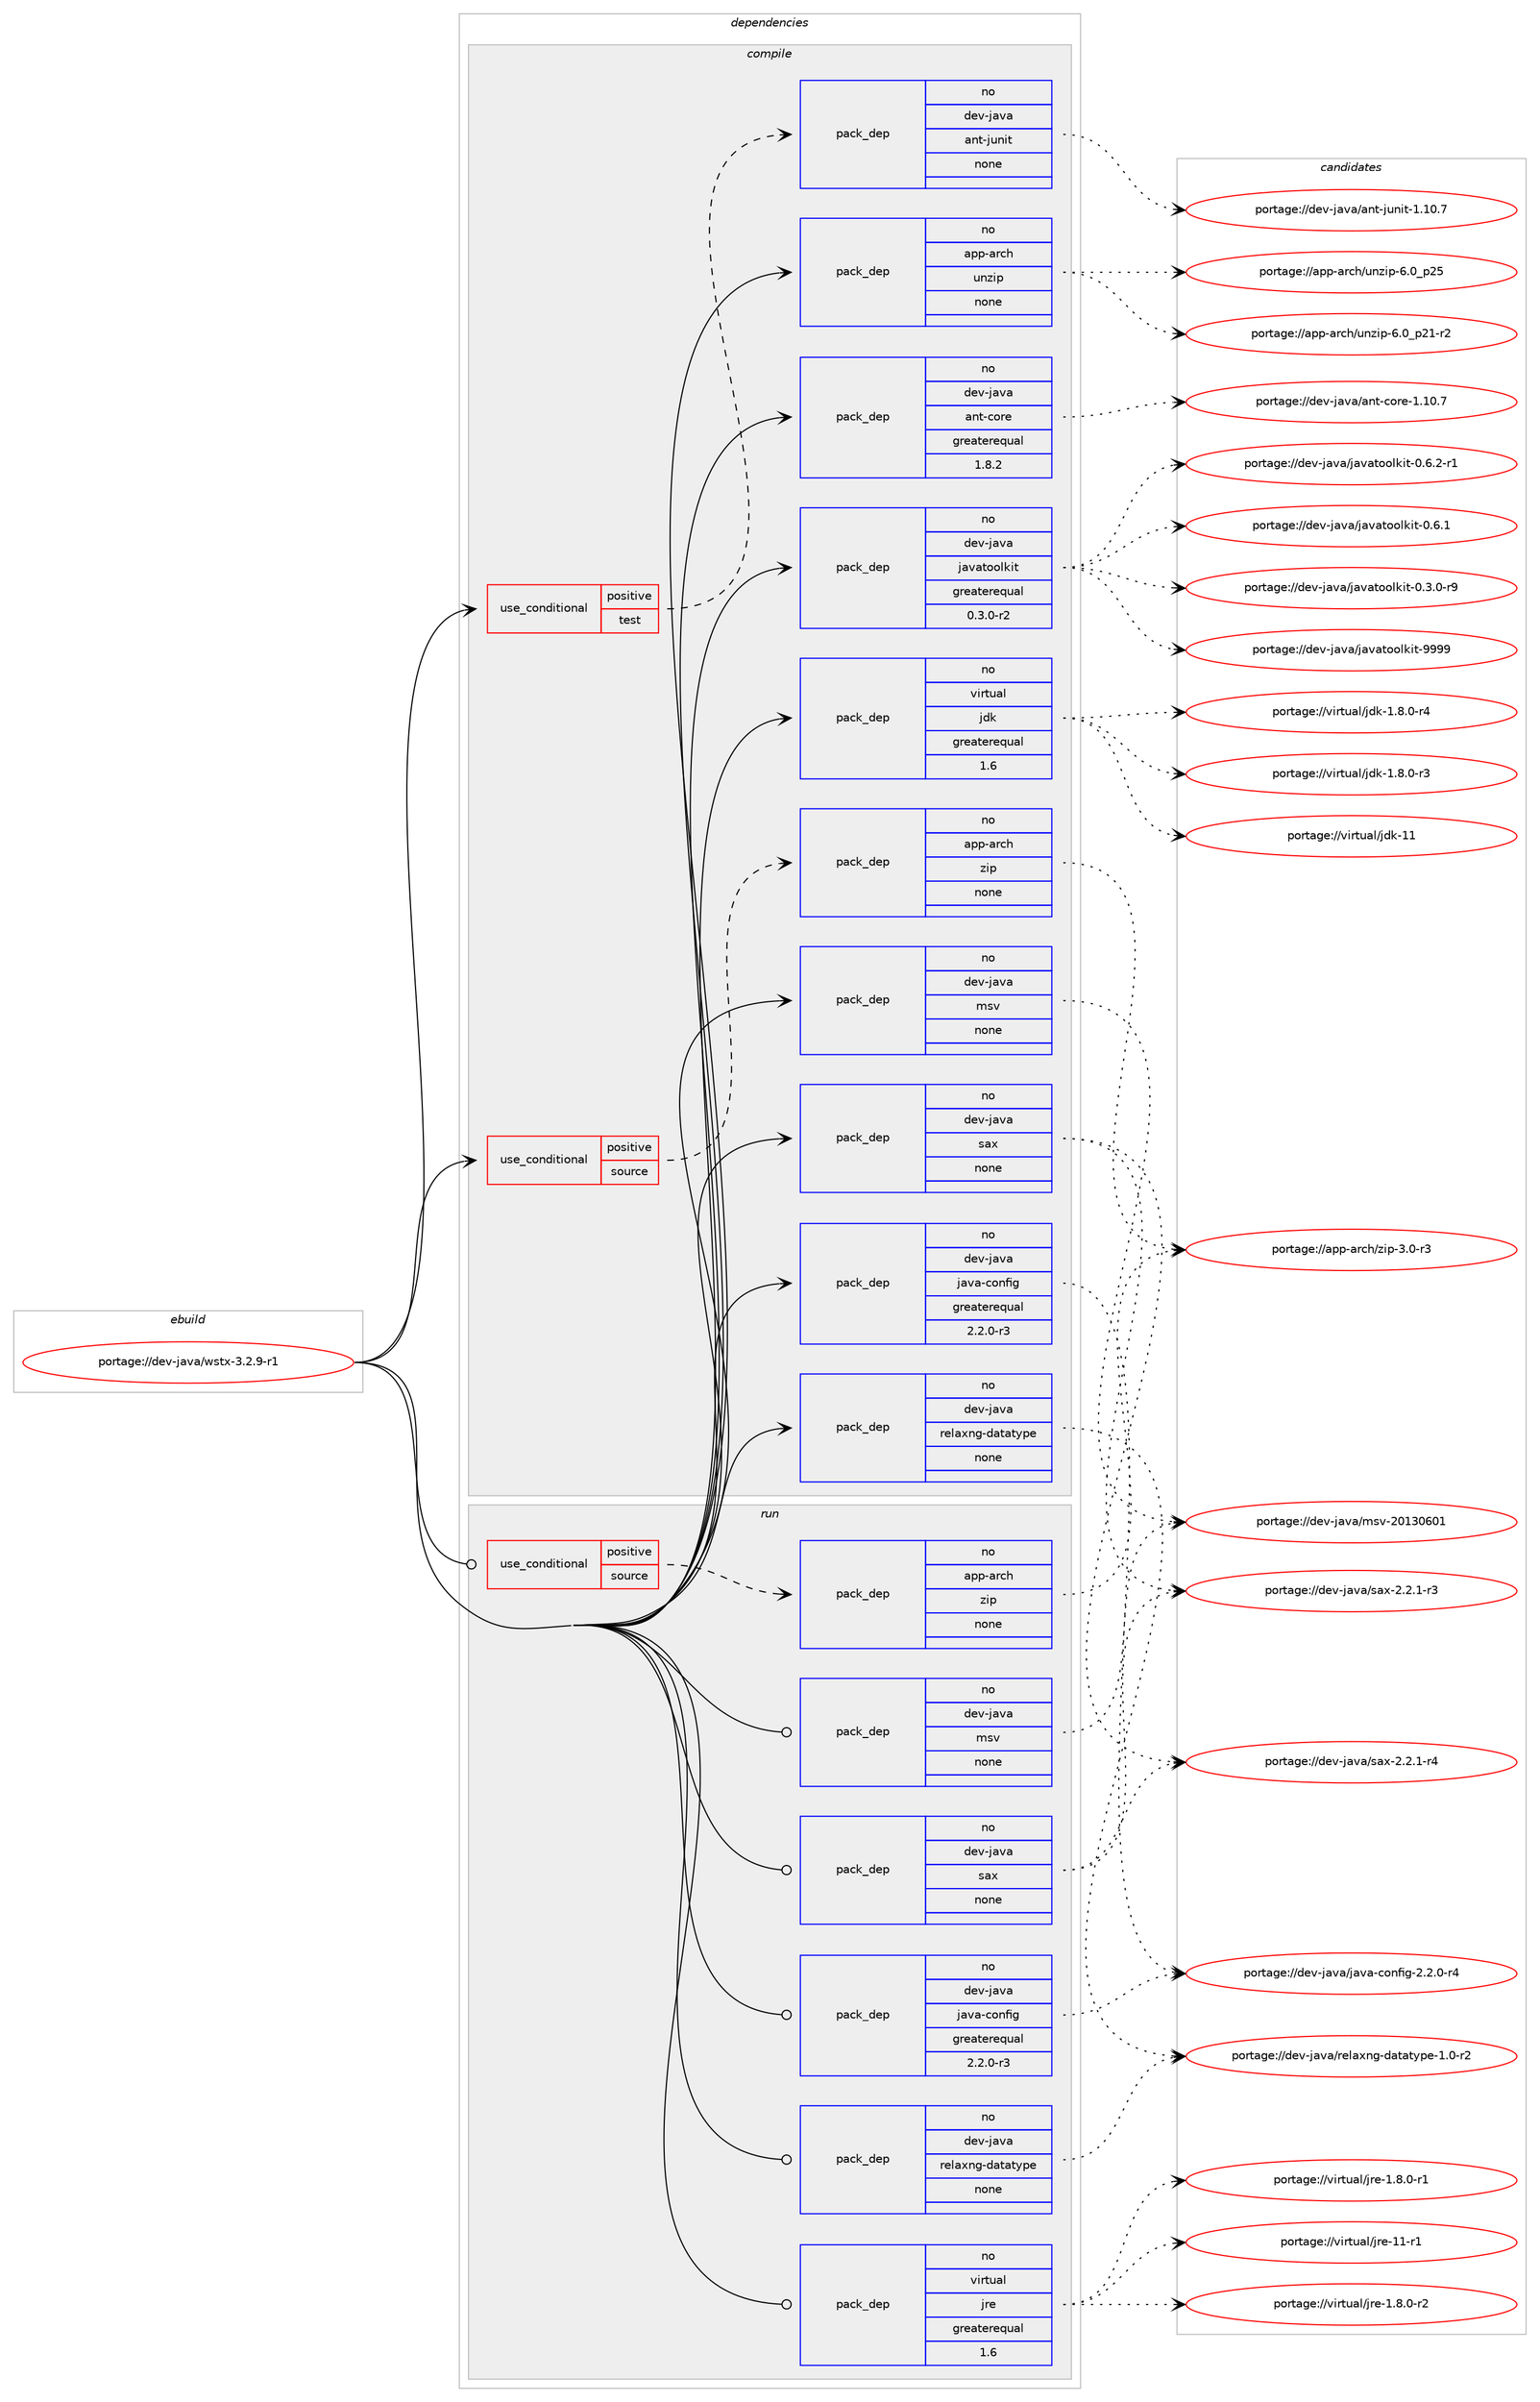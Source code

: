digraph prolog {

# *************
# Graph options
# *************

newrank=true;
concentrate=true;
compound=true;
graph [rankdir=LR,fontname=Helvetica,fontsize=10,ranksep=1.5];#, ranksep=2.5, nodesep=0.2];
edge  [arrowhead=vee];
node  [fontname=Helvetica,fontsize=10];

# **********
# The ebuild
# **********

subgraph cluster_leftcol {
color=gray;
label=<<i>ebuild</i>>;
id [label="portage://dev-java/wstx-3.2.9-r1", color=red, width=4, href="../dev-java/wstx-3.2.9-r1.svg"];
}

# ****************
# The dependencies
# ****************

subgraph cluster_midcol {
color=gray;
label=<<i>dependencies</i>>;
subgraph cluster_compile {
fillcolor="#eeeeee";
style=filled;
label=<<i>compile</i>>;
subgraph cond129067 {
dependency525176 [label=<<TABLE BORDER="0" CELLBORDER="1" CELLSPACING="0" CELLPADDING="4"><TR><TD ROWSPAN="3" CELLPADDING="10">use_conditional</TD></TR><TR><TD>positive</TD></TR><TR><TD>source</TD></TR></TABLE>>, shape=none, color=red];
subgraph pack390513 {
dependency525177 [label=<<TABLE BORDER="0" CELLBORDER="1" CELLSPACING="0" CELLPADDING="4" WIDTH="220"><TR><TD ROWSPAN="6" CELLPADDING="30">pack_dep</TD></TR><TR><TD WIDTH="110">no</TD></TR><TR><TD>app-arch</TD></TR><TR><TD>zip</TD></TR><TR><TD>none</TD></TR><TR><TD></TD></TR></TABLE>>, shape=none, color=blue];
}
dependency525176:e -> dependency525177:w [weight=20,style="dashed",arrowhead="vee"];
}
id:e -> dependency525176:w [weight=20,style="solid",arrowhead="vee"];
subgraph cond129068 {
dependency525178 [label=<<TABLE BORDER="0" CELLBORDER="1" CELLSPACING="0" CELLPADDING="4"><TR><TD ROWSPAN="3" CELLPADDING="10">use_conditional</TD></TR><TR><TD>positive</TD></TR><TR><TD>test</TD></TR></TABLE>>, shape=none, color=red];
subgraph pack390514 {
dependency525179 [label=<<TABLE BORDER="0" CELLBORDER="1" CELLSPACING="0" CELLPADDING="4" WIDTH="220"><TR><TD ROWSPAN="6" CELLPADDING="30">pack_dep</TD></TR><TR><TD WIDTH="110">no</TD></TR><TR><TD>dev-java</TD></TR><TR><TD>ant-junit</TD></TR><TR><TD>none</TD></TR><TR><TD></TD></TR></TABLE>>, shape=none, color=blue];
}
dependency525178:e -> dependency525179:w [weight=20,style="dashed",arrowhead="vee"];
}
id:e -> dependency525178:w [weight=20,style="solid",arrowhead="vee"];
subgraph pack390515 {
dependency525180 [label=<<TABLE BORDER="0" CELLBORDER="1" CELLSPACING="0" CELLPADDING="4" WIDTH="220"><TR><TD ROWSPAN="6" CELLPADDING="30">pack_dep</TD></TR><TR><TD WIDTH="110">no</TD></TR><TR><TD>app-arch</TD></TR><TR><TD>unzip</TD></TR><TR><TD>none</TD></TR><TR><TD></TD></TR></TABLE>>, shape=none, color=blue];
}
id:e -> dependency525180:w [weight=20,style="solid",arrowhead="vee"];
subgraph pack390516 {
dependency525181 [label=<<TABLE BORDER="0" CELLBORDER="1" CELLSPACING="0" CELLPADDING="4" WIDTH="220"><TR><TD ROWSPAN="6" CELLPADDING="30">pack_dep</TD></TR><TR><TD WIDTH="110">no</TD></TR><TR><TD>dev-java</TD></TR><TR><TD>ant-core</TD></TR><TR><TD>greaterequal</TD></TR><TR><TD>1.8.2</TD></TR></TABLE>>, shape=none, color=blue];
}
id:e -> dependency525181:w [weight=20,style="solid",arrowhead="vee"];
subgraph pack390517 {
dependency525182 [label=<<TABLE BORDER="0" CELLBORDER="1" CELLSPACING="0" CELLPADDING="4" WIDTH="220"><TR><TD ROWSPAN="6" CELLPADDING="30">pack_dep</TD></TR><TR><TD WIDTH="110">no</TD></TR><TR><TD>dev-java</TD></TR><TR><TD>java-config</TD></TR><TR><TD>greaterequal</TD></TR><TR><TD>2.2.0-r3</TD></TR></TABLE>>, shape=none, color=blue];
}
id:e -> dependency525182:w [weight=20,style="solid",arrowhead="vee"];
subgraph pack390518 {
dependency525183 [label=<<TABLE BORDER="0" CELLBORDER="1" CELLSPACING="0" CELLPADDING="4" WIDTH="220"><TR><TD ROWSPAN="6" CELLPADDING="30">pack_dep</TD></TR><TR><TD WIDTH="110">no</TD></TR><TR><TD>dev-java</TD></TR><TR><TD>javatoolkit</TD></TR><TR><TD>greaterequal</TD></TR><TR><TD>0.3.0-r2</TD></TR></TABLE>>, shape=none, color=blue];
}
id:e -> dependency525183:w [weight=20,style="solid",arrowhead="vee"];
subgraph pack390519 {
dependency525184 [label=<<TABLE BORDER="0" CELLBORDER="1" CELLSPACING="0" CELLPADDING="4" WIDTH="220"><TR><TD ROWSPAN="6" CELLPADDING="30">pack_dep</TD></TR><TR><TD WIDTH="110">no</TD></TR><TR><TD>dev-java</TD></TR><TR><TD>msv</TD></TR><TR><TD>none</TD></TR><TR><TD></TD></TR></TABLE>>, shape=none, color=blue];
}
id:e -> dependency525184:w [weight=20,style="solid",arrowhead="vee"];
subgraph pack390520 {
dependency525185 [label=<<TABLE BORDER="0" CELLBORDER="1" CELLSPACING="0" CELLPADDING="4" WIDTH="220"><TR><TD ROWSPAN="6" CELLPADDING="30">pack_dep</TD></TR><TR><TD WIDTH="110">no</TD></TR><TR><TD>dev-java</TD></TR><TR><TD>relaxng-datatype</TD></TR><TR><TD>none</TD></TR><TR><TD></TD></TR></TABLE>>, shape=none, color=blue];
}
id:e -> dependency525185:w [weight=20,style="solid",arrowhead="vee"];
subgraph pack390521 {
dependency525186 [label=<<TABLE BORDER="0" CELLBORDER="1" CELLSPACING="0" CELLPADDING="4" WIDTH="220"><TR><TD ROWSPAN="6" CELLPADDING="30">pack_dep</TD></TR><TR><TD WIDTH="110">no</TD></TR><TR><TD>dev-java</TD></TR><TR><TD>sax</TD></TR><TR><TD>none</TD></TR><TR><TD></TD></TR></TABLE>>, shape=none, color=blue];
}
id:e -> dependency525186:w [weight=20,style="solid",arrowhead="vee"];
subgraph pack390522 {
dependency525187 [label=<<TABLE BORDER="0" CELLBORDER="1" CELLSPACING="0" CELLPADDING="4" WIDTH="220"><TR><TD ROWSPAN="6" CELLPADDING="30">pack_dep</TD></TR><TR><TD WIDTH="110">no</TD></TR><TR><TD>virtual</TD></TR><TR><TD>jdk</TD></TR><TR><TD>greaterequal</TD></TR><TR><TD>1.6</TD></TR></TABLE>>, shape=none, color=blue];
}
id:e -> dependency525187:w [weight=20,style="solid",arrowhead="vee"];
}
subgraph cluster_compileandrun {
fillcolor="#eeeeee";
style=filled;
label=<<i>compile and run</i>>;
}
subgraph cluster_run {
fillcolor="#eeeeee";
style=filled;
label=<<i>run</i>>;
subgraph cond129069 {
dependency525188 [label=<<TABLE BORDER="0" CELLBORDER="1" CELLSPACING="0" CELLPADDING="4"><TR><TD ROWSPAN="3" CELLPADDING="10">use_conditional</TD></TR><TR><TD>positive</TD></TR><TR><TD>source</TD></TR></TABLE>>, shape=none, color=red];
subgraph pack390523 {
dependency525189 [label=<<TABLE BORDER="0" CELLBORDER="1" CELLSPACING="0" CELLPADDING="4" WIDTH="220"><TR><TD ROWSPAN="6" CELLPADDING="30">pack_dep</TD></TR><TR><TD WIDTH="110">no</TD></TR><TR><TD>app-arch</TD></TR><TR><TD>zip</TD></TR><TR><TD>none</TD></TR><TR><TD></TD></TR></TABLE>>, shape=none, color=blue];
}
dependency525188:e -> dependency525189:w [weight=20,style="dashed",arrowhead="vee"];
}
id:e -> dependency525188:w [weight=20,style="solid",arrowhead="odot"];
subgraph pack390524 {
dependency525190 [label=<<TABLE BORDER="0" CELLBORDER="1" CELLSPACING="0" CELLPADDING="4" WIDTH="220"><TR><TD ROWSPAN="6" CELLPADDING="30">pack_dep</TD></TR><TR><TD WIDTH="110">no</TD></TR><TR><TD>dev-java</TD></TR><TR><TD>java-config</TD></TR><TR><TD>greaterequal</TD></TR><TR><TD>2.2.0-r3</TD></TR></TABLE>>, shape=none, color=blue];
}
id:e -> dependency525190:w [weight=20,style="solid",arrowhead="odot"];
subgraph pack390525 {
dependency525191 [label=<<TABLE BORDER="0" CELLBORDER="1" CELLSPACING="0" CELLPADDING="4" WIDTH="220"><TR><TD ROWSPAN="6" CELLPADDING="30">pack_dep</TD></TR><TR><TD WIDTH="110">no</TD></TR><TR><TD>dev-java</TD></TR><TR><TD>msv</TD></TR><TR><TD>none</TD></TR><TR><TD></TD></TR></TABLE>>, shape=none, color=blue];
}
id:e -> dependency525191:w [weight=20,style="solid",arrowhead="odot"];
subgraph pack390526 {
dependency525192 [label=<<TABLE BORDER="0" CELLBORDER="1" CELLSPACING="0" CELLPADDING="4" WIDTH="220"><TR><TD ROWSPAN="6" CELLPADDING="30">pack_dep</TD></TR><TR><TD WIDTH="110">no</TD></TR><TR><TD>dev-java</TD></TR><TR><TD>relaxng-datatype</TD></TR><TR><TD>none</TD></TR><TR><TD></TD></TR></TABLE>>, shape=none, color=blue];
}
id:e -> dependency525192:w [weight=20,style="solid",arrowhead="odot"];
subgraph pack390527 {
dependency525193 [label=<<TABLE BORDER="0" CELLBORDER="1" CELLSPACING="0" CELLPADDING="4" WIDTH="220"><TR><TD ROWSPAN="6" CELLPADDING="30">pack_dep</TD></TR><TR><TD WIDTH="110">no</TD></TR><TR><TD>dev-java</TD></TR><TR><TD>sax</TD></TR><TR><TD>none</TD></TR><TR><TD></TD></TR></TABLE>>, shape=none, color=blue];
}
id:e -> dependency525193:w [weight=20,style="solid",arrowhead="odot"];
subgraph pack390528 {
dependency525194 [label=<<TABLE BORDER="0" CELLBORDER="1" CELLSPACING="0" CELLPADDING="4" WIDTH="220"><TR><TD ROWSPAN="6" CELLPADDING="30">pack_dep</TD></TR><TR><TD WIDTH="110">no</TD></TR><TR><TD>virtual</TD></TR><TR><TD>jre</TD></TR><TR><TD>greaterequal</TD></TR><TR><TD>1.6</TD></TR></TABLE>>, shape=none, color=blue];
}
id:e -> dependency525194:w [weight=20,style="solid",arrowhead="odot"];
}
}

# **************
# The candidates
# **************

subgraph cluster_choices {
rank=same;
color=gray;
label=<<i>candidates</i>>;

subgraph choice390513 {
color=black;
nodesep=1;
choice9711211245971149910447122105112455146484511451 [label="portage://app-arch/zip-3.0-r3", color=red, width=4,href="../app-arch/zip-3.0-r3.svg"];
dependency525177:e -> choice9711211245971149910447122105112455146484511451:w [style=dotted,weight="100"];
}
subgraph choice390514 {
color=black;
nodesep=1;
choice10010111845106971189747971101164510611711010511645494649484655 [label="portage://dev-java/ant-junit-1.10.7", color=red, width=4,href="../dev-java/ant-junit-1.10.7.svg"];
dependency525179:e -> choice10010111845106971189747971101164510611711010511645494649484655:w [style=dotted,weight="100"];
}
subgraph choice390515 {
color=black;
nodesep=1;
choice971121124597114991044711711012210511245544648951125053 [label="portage://app-arch/unzip-6.0_p25", color=red, width=4,href="../app-arch/unzip-6.0_p25.svg"];
choice9711211245971149910447117110122105112455446489511250494511450 [label="portage://app-arch/unzip-6.0_p21-r2", color=red, width=4,href="../app-arch/unzip-6.0_p21-r2.svg"];
dependency525180:e -> choice971121124597114991044711711012210511245544648951125053:w [style=dotted,weight="100"];
dependency525180:e -> choice9711211245971149910447117110122105112455446489511250494511450:w [style=dotted,weight="100"];
}
subgraph choice390516 {
color=black;
nodesep=1;
choice1001011184510697118974797110116459911111410145494649484655 [label="portage://dev-java/ant-core-1.10.7", color=red, width=4,href="../dev-java/ant-core-1.10.7.svg"];
dependency525181:e -> choice1001011184510697118974797110116459911111410145494649484655:w [style=dotted,weight="100"];
}
subgraph choice390517 {
color=black;
nodesep=1;
choice10010111845106971189747106971189745991111101021051034550465046484511452 [label="portage://dev-java/java-config-2.2.0-r4", color=red, width=4,href="../dev-java/java-config-2.2.0-r4.svg"];
dependency525182:e -> choice10010111845106971189747106971189745991111101021051034550465046484511452:w [style=dotted,weight="100"];
}
subgraph choice390518 {
color=black;
nodesep=1;
choice1001011184510697118974710697118971161111111081071051164557575757 [label="portage://dev-java/javatoolkit-9999", color=red, width=4,href="../dev-java/javatoolkit-9999.svg"];
choice1001011184510697118974710697118971161111111081071051164548465446504511449 [label="portage://dev-java/javatoolkit-0.6.2-r1", color=red, width=4,href="../dev-java/javatoolkit-0.6.2-r1.svg"];
choice100101118451069711897471069711897116111111108107105116454846544649 [label="portage://dev-java/javatoolkit-0.6.1", color=red, width=4,href="../dev-java/javatoolkit-0.6.1.svg"];
choice1001011184510697118974710697118971161111111081071051164548465146484511457 [label="portage://dev-java/javatoolkit-0.3.0-r9", color=red, width=4,href="../dev-java/javatoolkit-0.3.0-r9.svg"];
dependency525183:e -> choice1001011184510697118974710697118971161111111081071051164557575757:w [style=dotted,weight="100"];
dependency525183:e -> choice1001011184510697118974710697118971161111111081071051164548465446504511449:w [style=dotted,weight="100"];
dependency525183:e -> choice100101118451069711897471069711897116111111108107105116454846544649:w [style=dotted,weight="100"];
dependency525183:e -> choice1001011184510697118974710697118971161111111081071051164548465146484511457:w [style=dotted,weight="100"];
}
subgraph choice390519 {
color=black;
nodesep=1;
choice10010111845106971189747109115118455048495148544849 [label="portage://dev-java/msv-20130601", color=red, width=4,href="../dev-java/msv-20130601.svg"];
dependency525184:e -> choice10010111845106971189747109115118455048495148544849:w [style=dotted,weight="100"];
}
subgraph choice390520 {
color=black;
nodesep=1;
choice1001011184510697118974711410110897120110103451009711697116121112101454946484511450 [label="portage://dev-java/relaxng-datatype-1.0-r2", color=red, width=4,href="../dev-java/relaxng-datatype-1.0-r2.svg"];
dependency525185:e -> choice1001011184510697118974711410110897120110103451009711697116121112101454946484511450:w [style=dotted,weight="100"];
}
subgraph choice390521 {
color=black;
nodesep=1;
choice10010111845106971189747115971204550465046494511452 [label="portage://dev-java/sax-2.2.1-r4", color=red, width=4,href="../dev-java/sax-2.2.1-r4.svg"];
choice10010111845106971189747115971204550465046494511451 [label="portage://dev-java/sax-2.2.1-r3", color=red, width=4,href="../dev-java/sax-2.2.1-r3.svg"];
dependency525186:e -> choice10010111845106971189747115971204550465046494511452:w [style=dotted,weight="100"];
dependency525186:e -> choice10010111845106971189747115971204550465046494511451:w [style=dotted,weight="100"];
}
subgraph choice390522 {
color=black;
nodesep=1;
choice1181051141161179710847106100107454949 [label="portage://virtual/jdk-11", color=red, width=4,href="../virtual/jdk-11.svg"];
choice11810511411611797108471061001074549465646484511452 [label="portage://virtual/jdk-1.8.0-r4", color=red, width=4,href="../virtual/jdk-1.8.0-r4.svg"];
choice11810511411611797108471061001074549465646484511451 [label="portage://virtual/jdk-1.8.0-r3", color=red, width=4,href="../virtual/jdk-1.8.0-r3.svg"];
dependency525187:e -> choice1181051141161179710847106100107454949:w [style=dotted,weight="100"];
dependency525187:e -> choice11810511411611797108471061001074549465646484511452:w [style=dotted,weight="100"];
dependency525187:e -> choice11810511411611797108471061001074549465646484511451:w [style=dotted,weight="100"];
}
subgraph choice390523 {
color=black;
nodesep=1;
choice9711211245971149910447122105112455146484511451 [label="portage://app-arch/zip-3.0-r3", color=red, width=4,href="../app-arch/zip-3.0-r3.svg"];
dependency525189:e -> choice9711211245971149910447122105112455146484511451:w [style=dotted,weight="100"];
}
subgraph choice390524 {
color=black;
nodesep=1;
choice10010111845106971189747106971189745991111101021051034550465046484511452 [label="portage://dev-java/java-config-2.2.0-r4", color=red, width=4,href="../dev-java/java-config-2.2.0-r4.svg"];
dependency525190:e -> choice10010111845106971189747106971189745991111101021051034550465046484511452:w [style=dotted,weight="100"];
}
subgraph choice390525 {
color=black;
nodesep=1;
choice10010111845106971189747109115118455048495148544849 [label="portage://dev-java/msv-20130601", color=red, width=4,href="../dev-java/msv-20130601.svg"];
dependency525191:e -> choice10010111845106971189747109115118455048495148544849:w [style=dotted,weight="100"];
}
subgraph choice390526 {
color=black;
nodesep=1;
choice1001011184510697118974711410110897120110103451009711697116121112101454946484511450 [label="portage://dev-java/relaxng-datatype-1.0-r2", color=red, width=4,href="../dev-java/relaxng-datatype-1.0-r2.svg"];
dependency525192:e -> choice1001011184510697118974711410110897120110103451009711697116121112101454946484511450:w [style=dotted,weight="100"];
}
subgraph choice390527 {
color=black;
nodesep=1;
choice10010111845106971189747115971204550465046494511452 [label="portage://dev-java/sax-2.2.1-r4", color=red, width=4,href="../dev-java/sax-2.2.1-r4.svg"];
choice10010111845106971189747115971204550465046494511451 [label="portage://dev-java/sax-2.2.1-r3", color=red, width=4,href="../dev-java/sax-2.2.1-r3.svg"];
dependency525193:e -> choice10010111845106971189747115971204550465046494511452:w [style=dotted,weight="100"];
dependency525193:e -> choice10010111845106971189747115971204550465046494511451:w [style=dotted,weight="100"];
}
subgraph choice390528 {
color=black;
nodesep=1;
choice11810511411611797108471061141014549494511449 [label="portage://virtual/jre-11-r1", color=red, width=4,href="../virtual/jre-11-r1.svg"];
choice11810511411611797108471061141014549465646484511450 [label="portage://virtual/jre-1.8.0-r2", color=red, width=4,href="../virtual/jre-1.8.0-r2.svg"];
choice11810511411611797108471061141014549465646484511449 [label="portage://virtual/jre-1.8.0-r1", color=red, width=4,href="../virtual/jre-1.8.0-r1.svg"];
dependency525194:e -> choice11810511411611797108471061141014549494511449:w [style=dotted,weight="100"];
dependency525194:e -> choice11810511411611797108471061141014549465646484511450:w [style=dotted,weight="100"];
dependency525194:e -> choice11810511411611797108471061141014549465646484511449:w [style=dotted,weight="100"];
}
}

}
